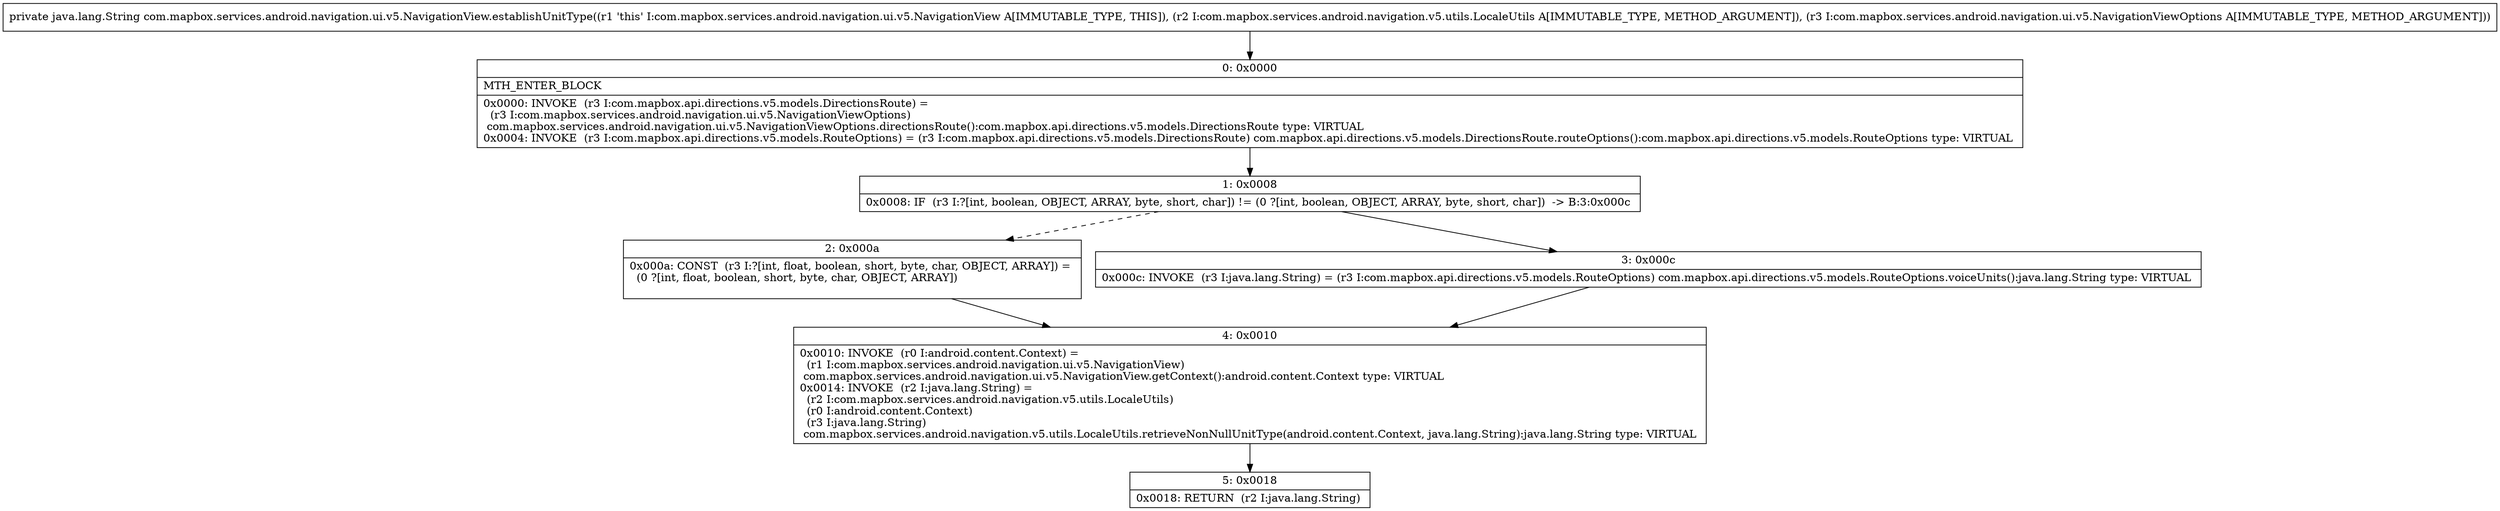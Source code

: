 digraph "CFG forcom.mapbox.services.android.navigation.ui.v5.NavigationView.establishUnitType(Lcom\/mapbox\/services\/android\/navigation\/v5\/utils\/LocaleUtils;Lcom\/mapbox\/services\/android\/navigation\/ui\/v5\/NavigationViewOptions;)Ljava\/lang\/String;" {
Node_0 [shape=record,label="{0\:\ 0x0000|MTH_ENTER_BLOCK\l|0x0000: INVOKE  (r3 I:com.mapbox.api.directions.v5.models.DirectionsRoute) = \l  (r3 I:com.mapbox.services.android.navigation.ui.v5.NavigationViewOptions)\l com.mapbox.services.android.navigation.ui.v5.NavigationViewOptions.directionsRoute():com.mapbox.api.directions.v5.models.DirectionsRoute type: VIRTUAL \l0x0004: INVOKE  (r3 I:com.mapbox.api.directions.v5.models.RouteOptions) = (r3 I:com.mapbox.api.directions.v5.models.DirectionsRoute) com.mapbox.api.directions.v5.models.DirectionsRoute.routeOptions():com.mapbox.api.directions.v5.models.RouteOptions type: VIRTUAL \l}"];
Node_1 [shape=record,label="{1\:\ 0x0008|0x0008: IF  (r3 I:?[int, boolean, OBJECT, ARRAY, byte, short, char]) != (0 ?[int, boolean, OBJECT, ARRAY, byte, short, char])  \-\> B:3:0x000c \l}"];
Node_2 [shape=record,label="{2\:\ 0x000a|0x000a: CONST  (r3 I:?[int, float, boolean, short, byte, char, OBJECT, ARRAY]) = \l  (0 ?[int, float, boolean, short, byte, char, OBJECT, ARRAY])\l \l}"];
Node_3 [shape=record,label="{3\:\ 0x000c|0x000c: INVOKE  (r3 I:java.lang.String) = (r3 I:com.mapbox.api.directions.v5.models.RouteOptions) com.mapbox.api.directions.v5.models.RouteOptions.voiceUnits():java.lang.String type: VIRTUAL \l}"];
Node_4 [shape=record,label="{4\:\ 0x0010|0x0010: INVOKE  (r0 I:android.content.Context) = \l  (r1 I:com.mapbox.services.android.navigation.ui.v5.NavigationView)\l com.mapbox.services.android.navigation.ui.v5.NavigationView.getContext():android.content.Context type: VIRTUAL \l0x0014: INVOKE  (r2 I:java.lang.String) = \l  (r2 I:com.mapbox.services.android.navigation.v5.utils.LocaleUtils)\l  (r0 I:android.content.Context)\l  (r3 I:java.lang.String)\l com.mapbox.services.android.navigation.v5.utils.LocaleUtils.retrieveNonNullUnitType(android.content.Context, java.lang.String):java.lang.String type: VIRTUAL \l}"];
Node_5 [shape=record,label="{5\:\ 0x0018|0x0018: RETURN  (r2 I:java.lang.String) \l}"];
MethodNode[shape=record,label="{private java.lang.String com.mapbox.services.android.navigation.ui.v5.NavigationView.establishUnitType((r1 'this' I:com.mapbox.services.android.navigation.ui.v5.NavigationView A[IMMUTABLE_TYPE, THIS]), (r2 I:com.mapbox.services.android.navigation.v5.utils.LocaleUtils A[IMMUTABLE_TYPE, METHOD_ARGUMENT]), (r3 I:com.mapbox.services.android.navigation.ui.v5.NavigationViewOptions A[IMMUTABLE_TYPE, METHOD_ARGUMENT])) }"];
MethodNode -> Node_0;
Node_0 -> Node_1;
Node_1 -> Node_2[style=dashed];
Node_1 -> Node_3;
Node_2 -> Node_4;
Node_3 -> Node_4;
Node_4 -> Node_5;
}


